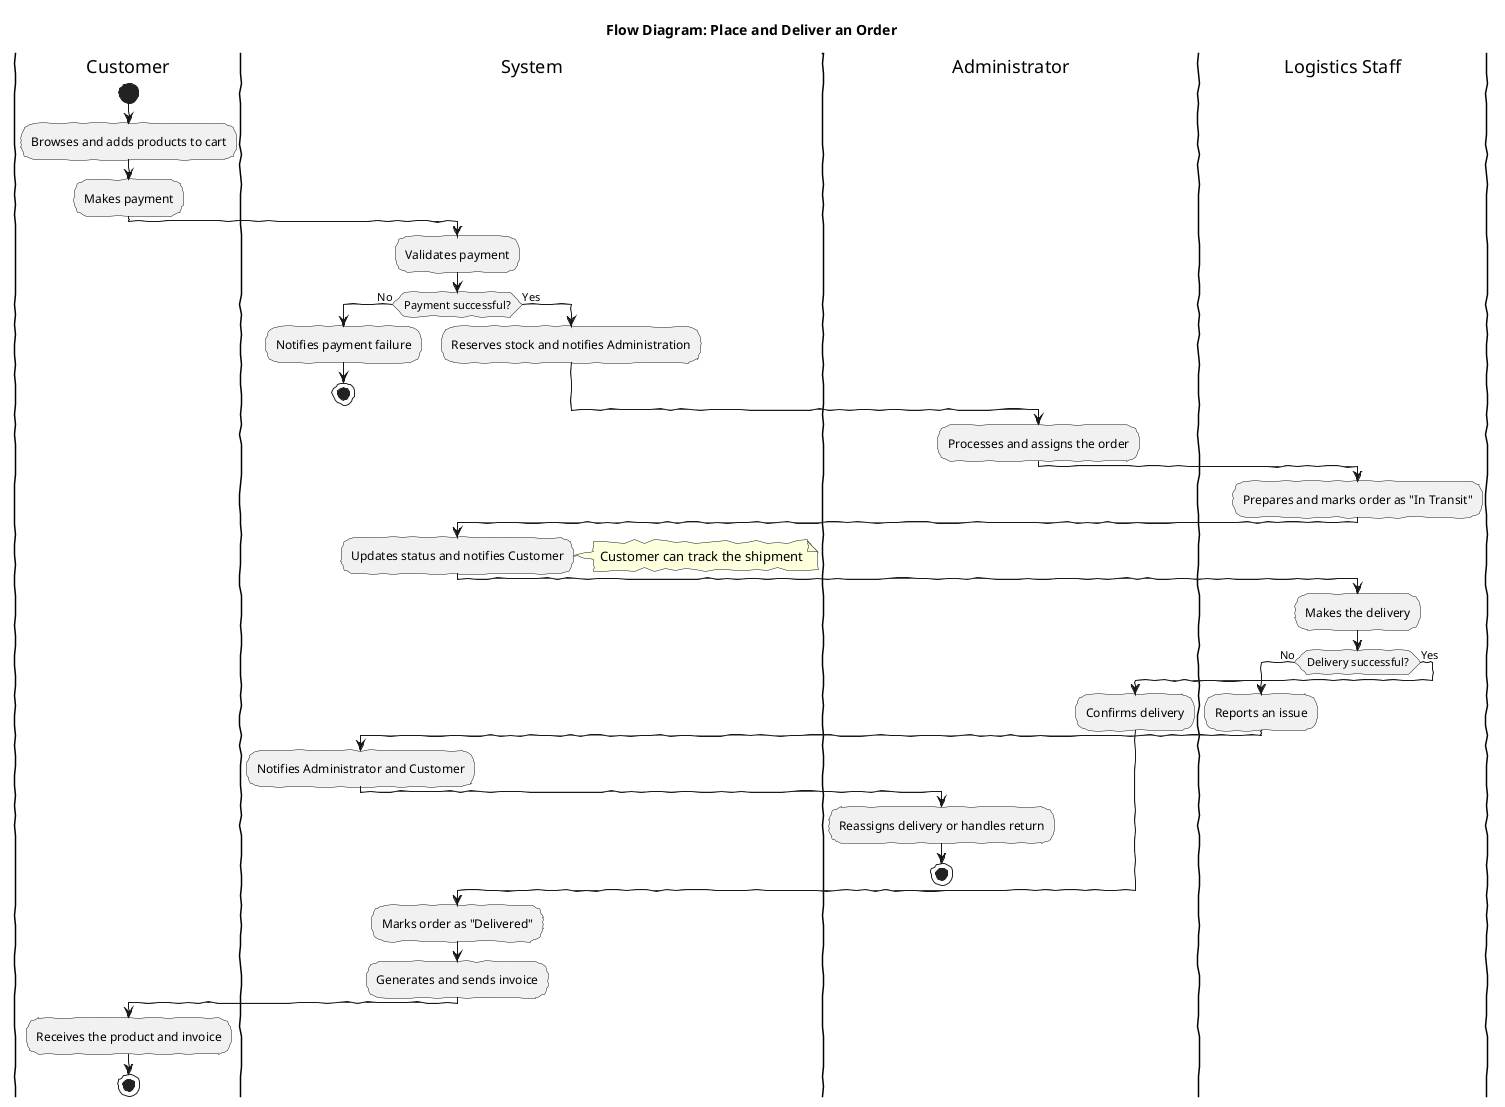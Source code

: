 @startuml Place and Deliver an Order
title Flow Diagram: Place and Deliver an Order
skinparam handwritten true

|Customer|
start
:Browses and adds products to cart;
:Makes payment;

|System|
:Validates payment;
if (Payment successful?) then (No)
  :Notifies payment failure;
  stop
else (Yes)
  :Reserves stock and notifies Administration;
endif

|Administrator|
:Processes and assigns the order;
|Logistics Staff|
:Prepares and marks order as "In Transit";

|System|
:Updates status and notifies Customer;
note right: Customer can track the shipment

|Logistics Staff|
:Makes the delivery;
if (Delivery successful?) then (No)
  :Reports an issue;
  |System|
  :Notifies Administrator and Customer;
  |Administrator|
  :Reassigns delivery or handles return;
  stop
else (Yes)
  :Confirms delivery;
endif

|System|
:Marks order as "Delivered";
:Generates and sends invoice;
|Customer|
:Receives the product and invoice;

stop
@enduml